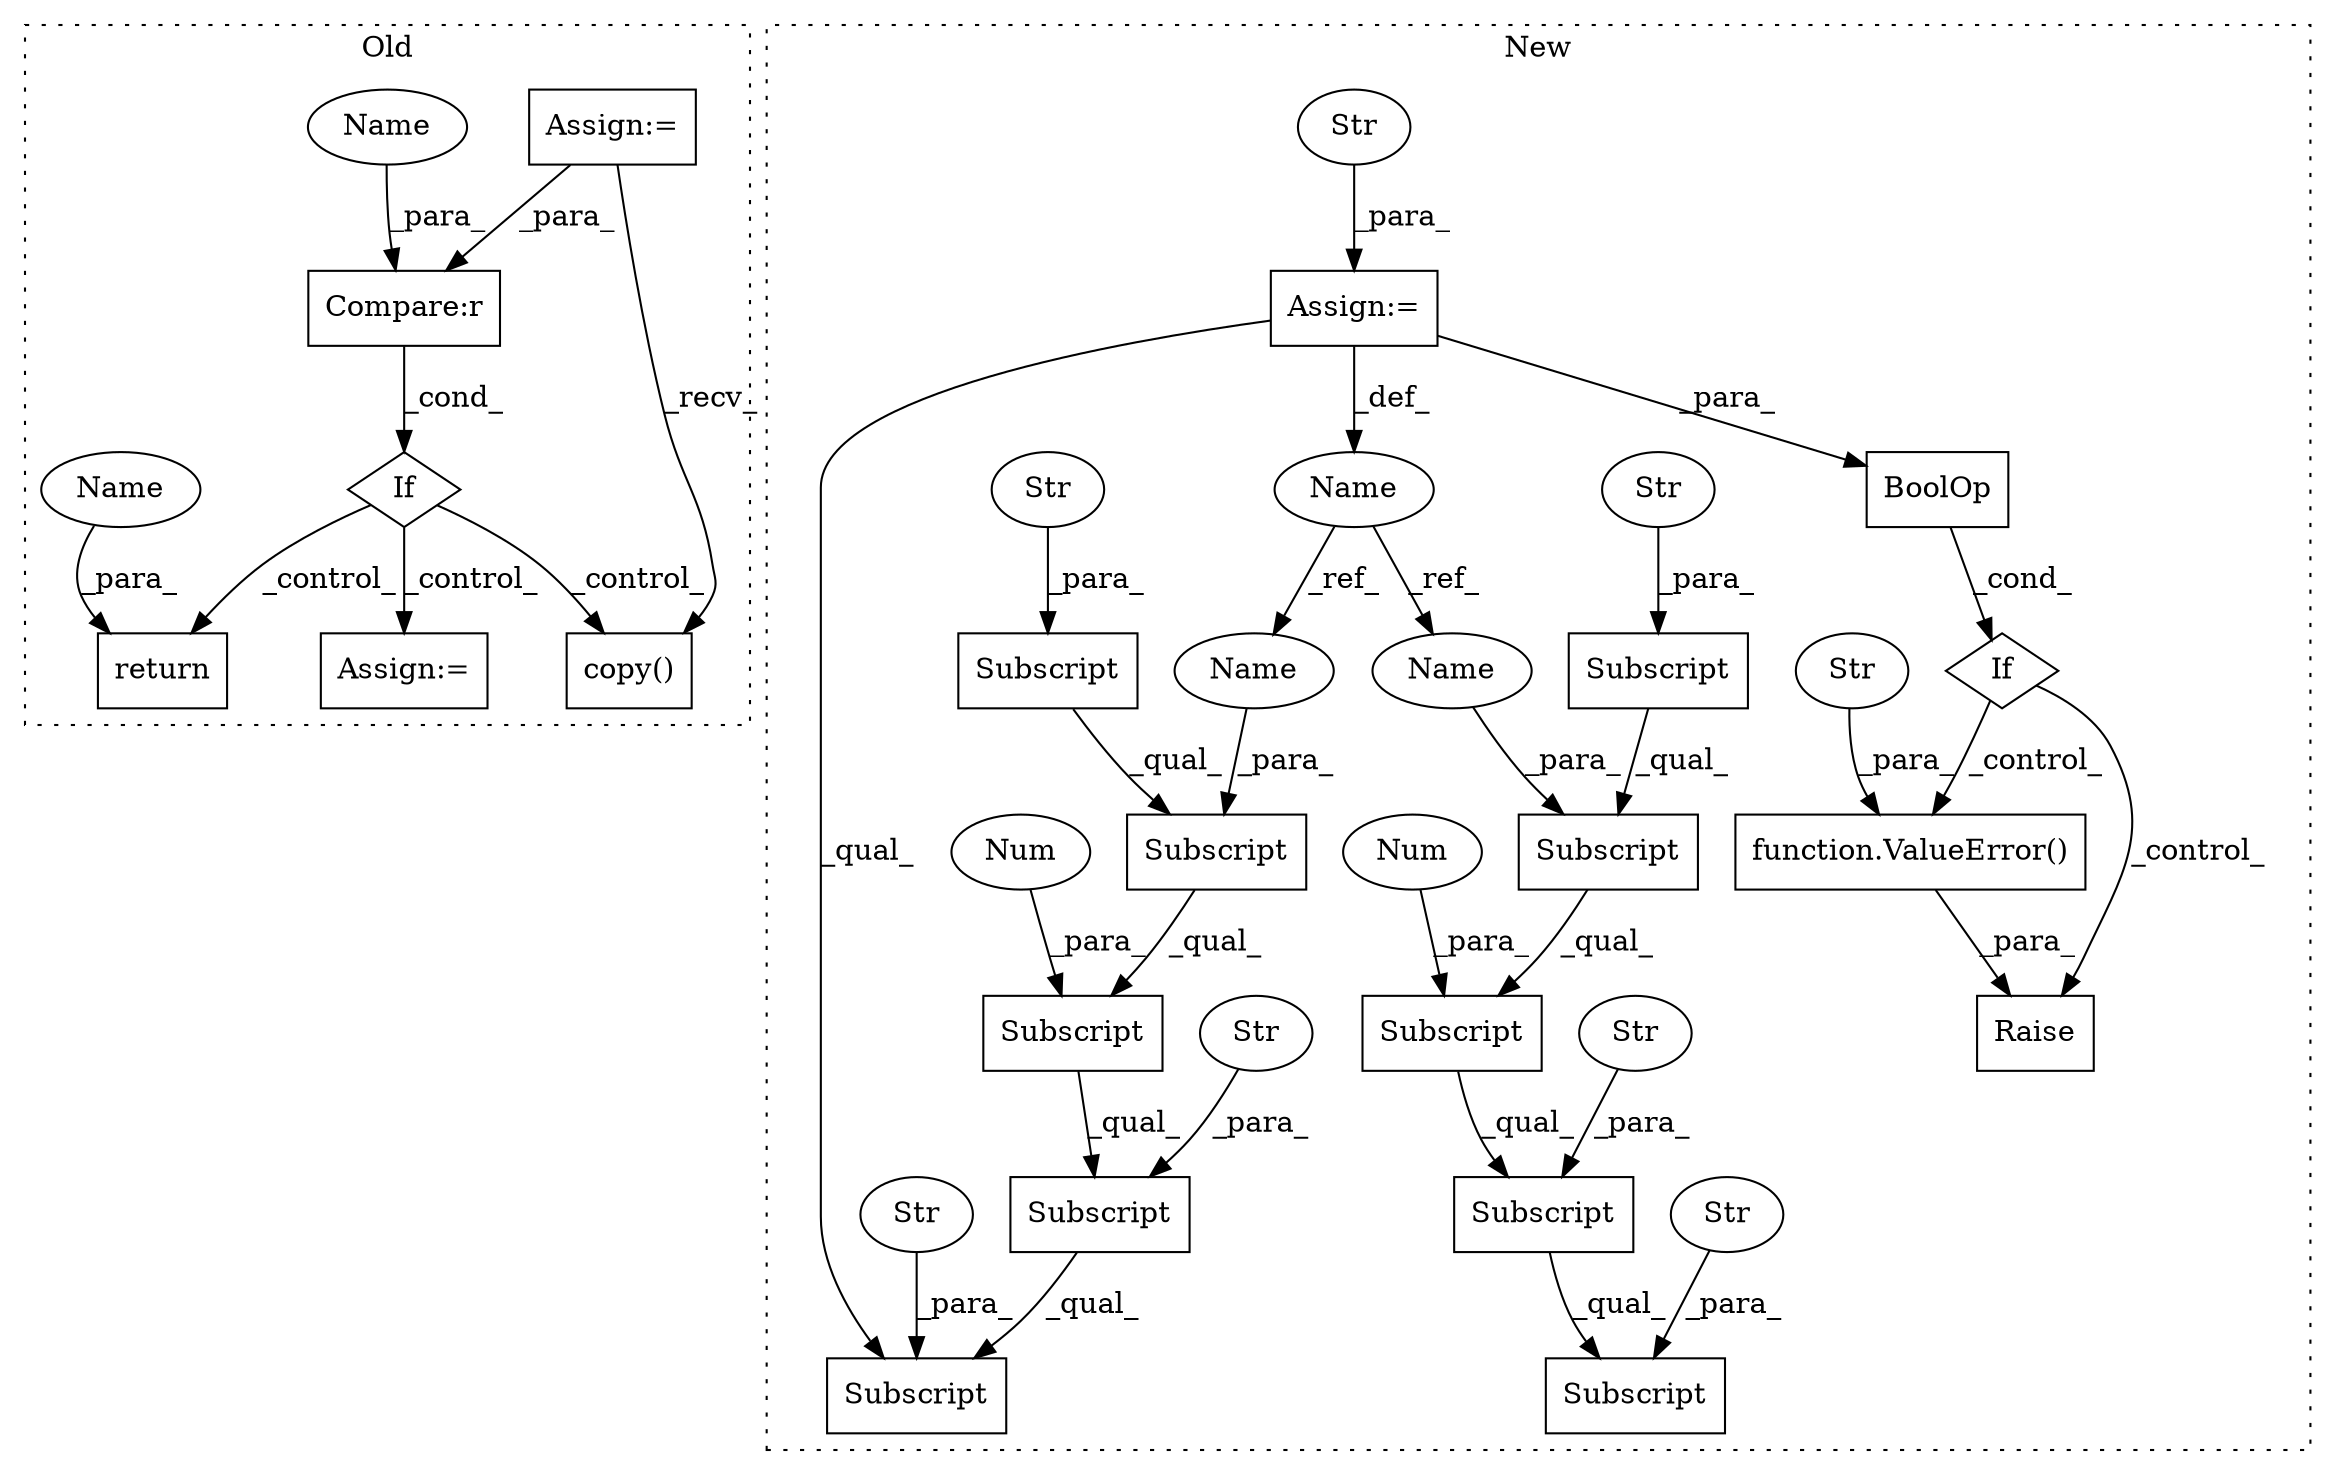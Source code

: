 digraph G {
subgraph cluster0 {
1 [label="copy()" a="75" s="5357" l="49" shape="box"];
7 [label="If" a="96" s="5267" l="3" shape="diamond"];
8 [label="Compare:r" a="40" s="5270" l="32" shape="box"];
9 [label="Assign:=" a="68" s="5484" l="3" shape="box"];
10 [label="return" a="93" s="5316" l="7" shape="box"];
32 [label="Assign:=" a="68" s="5237" l="3" shape="box"];
35 [label="Name" a="87" s="5298" l="4" shape="ellipse"];
36 [label="Name" a="87" s="5323" l="4" shape="ellipse"];
label = "Old";
style="dotted";
}
subgraph cluster1 {
2 [label="Raise" a="91" s="4314" l="6" shape="box"];
3 [label="If" a="96" s="4277" l="3" shape="diamond"];
4 [label="function.ValueError()" a="75" s="4320,4412" l="11,1" shape="box"];
5 [label="Assign:=" a="68" s="4102" l="3" shape="box"];
6 [label="Str" a="66" s="4331" l="81" shape="ellipse"];
11 [label="Str" a="66" s="4105" l="7" shape="ellipse"];
12 [label="Subscript" a="63" s="4133,0" l="46,0" shape="box"];
13 [label="Str" a="66" s="4166" l="12" shape="ellipse"];
14 [label="Subscript" a="63" s="4133,0" l="59,0" shape="box"];
15 [label="Str" a="66" s="4180" l="11" shape="ellipse"];
16 [label="Subscript" a="63" s="4211,0" l="57,0" shape="box"];
17 [label="Str" a="66" s="4258" l="9" shape="ellipse"];
18 [label="Subscript" a="63" s="4211,0" l="46,0" shape="box"];
19 [label="Str" a="66" s="4244" l="12" shape="ellipse"];
20 [label="Subscript" a="63" s="4133,0" l="32,0" shape="box"];
21 [label="BoolOp" a="72" s="4280" l="20" shape="box"];
22 [label="Subscript" a="63" s="4211,0" l="32,0" shape="box"];
23 [label="Num" a="76" s="4241" l="1" shape="ellipse"];
24 [label="Subscript" a="63" s="4133,0" l="29,0" shape="box"];
25 [label="Name" a="87" s="4097" l="5" shape="ellipse"];
26 [label="Subscript" a="63" s="4211,0" l="29,0" shape="box"];
27 [label="Num" a="76" s="4163" l="1" shape="ellipse"];
28 [label="Subscript" a="63" s="4133,0" l="22,0" shape="box"];
29 [label="Str" a="66" s="4148" l="6" shape="ellipse"];
30 [label="Subscript" a="63" s="4211,0" l="22,0" shape="box"];
31 [label="Str" a="66" s="4226" l="6" shape="ellipse"];
33 [label="Name" a="87" s="4156" l="5" shape="ellipse"];
34 [label="Name" a="87" s="4234" l="5" shape="ellipse"];
label = "New";
style="dotted";
}
3 -> 4 [label="_control_"];
3 -> 2 [label="_control_"];
4 -> 2 [label="_para_"];
5 -> 25 [label="_def_"];
5 -> 14 [label="_qual_"];
5 -> 21 [label="_para_"];
6 -> 4 [label="_para_"];
7 -> 9 [label="_control_"];
7 -> 1 [label="_control_"];
7 -> 10 [label="_control_"];
8 -> 7 [label="_cond_"];
11 -> 5 [label="_para_"];
12 -> 14 [label="_qual_"];
13 -> 12 [label="_para_"];
15 -> 14 [label="_para_"];
17 -> 16 [label="_para_"];
18 -> 16 [label="_qual_"];
19 -> 18 [label="_para_"];
20 -> 12 [label="_qual_"];
21 -> 3 [label="_cond_"];
22 -> 18 [label="_qual_"];
23 -> 22 [label="_para_"];
24 -> 20 [label="_qual_"];
25 -> 33 [label="_ref_"];
25 -> 34 [label="_ref_"];
26 -> 22 [label="_qual_"];
27 -> 20 [label="_para_"];
28 -> 24 [label="_qual_"];
29 -> 28 [label="_para_"];
30 -> 26 [label="_qual_"];
31 -> 30 [label="_para_"];
32 -> 1 [label="_recv_"];
32 -> 8 [label="_para_"];
33 -> 24 [label="_para_"];
34 -> 26 [label="_para_"];
35 -> 8 [label="_para_"];
36 -> 10 [label="_para_"];
}